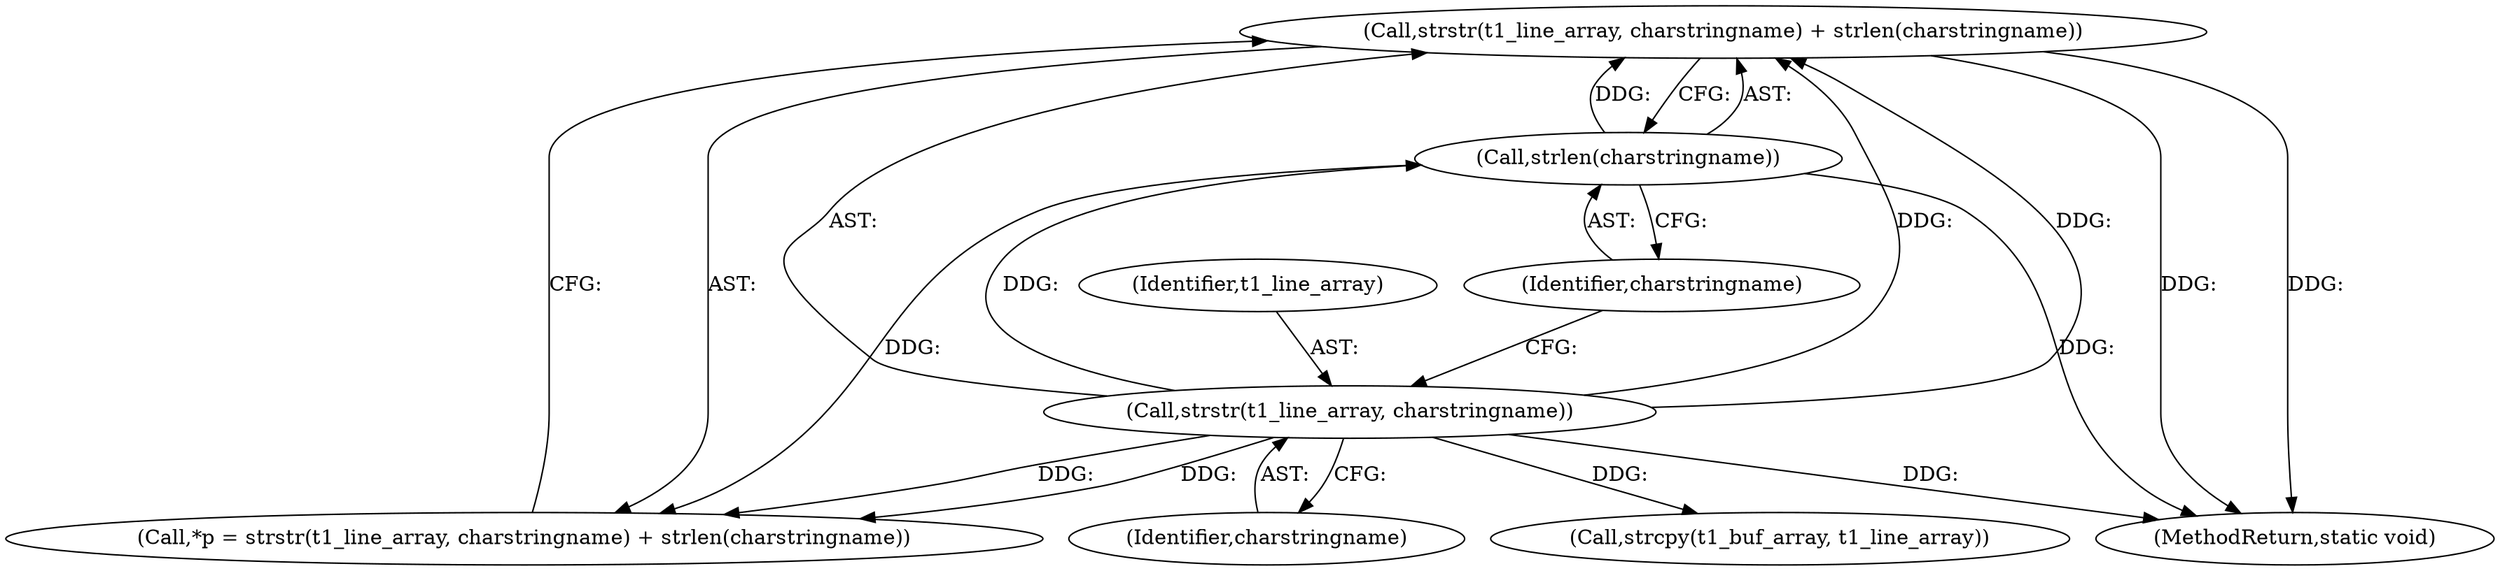 digraph "0_texlive-source_6ed0077520e2b0da1fd060c7f88db7b2e6068e4c@API" {
"1000109" [label="(Call,strstr(t1_line_array, charstringname) + strlen(charstringname))"];
"1000110" [label="(Call,strstr(t1_line_array, charstringname))"];
"1000113" [label="(Call,strlen(charstringname))"];
"1000111" [label="(Identifier,t1_line_array)"];
"1000107" [label="(Call,*p = strstr(t1_line_array, charstringname) + strlen(charstringname))"];
"1000109" [label="(Call,strstr(t1_line_array, charstringname) + strlen(charstringname))"];
"1000114" [label="(Identifier,charstringname)"];
"1000125" [label="(Call,strcpy(t1_buf_array, t1_line_array))"];
"1000110" [label="(Call,strstr(t1_line_array, charstringname))"];
"1000112" [label="(Identifier,charstringname)"];
"1000113" [label="(Call,strlen(charstringname))"];
"1000163" [label="(MethodReturn,static void)"];
"1000109" -> "1000107"  [label="AST: "];
"1000109" -> "1000113"  [label="CFG: "];
"1000110" -> "1000109"  [label="AST: "];
"1000113" -> "1000109"  [label="AST: "];
"1000107" -> "1000109"  [label="CFG: "];
"1000109" -> "1000163"  [label="DDG: "];
"1000109" -> "1000163"  [label="DDG: "];
"1000110" -> "1000109"  [label="DDG: "];
"1000110" -> "1000109"  [label="DDG: "];
"1000113" -> "1000109"  [label="DDG: "];
"1000110" -> "1000112"  [label="CFG: "];
"1000111" -> "1000110"  [label="AST: "];
"1000112" -> "1000110"  [label="AST: "];
"1000114" -> "1000110"  [label="CFG: "];
"1000110" -> "1000163"  [label="DDG: "];
"1000110" -> "1000107"  [label="DDG: "];
"1000110" -> "1000107"  [label="DDG: "];
"1000110" -> "1000113"  [label="DDG: "];
"1000110" -> "1000125"  [label="DDG: "];
"1000113" -> "1000114"  [label="CFG: "];
"1000114" -> "1000113"  [label="AST: "];
"1000113" -> "1000163"  [label="DDG: "];
"1000113" -> "1000107"  [label="DDG: "];
}
